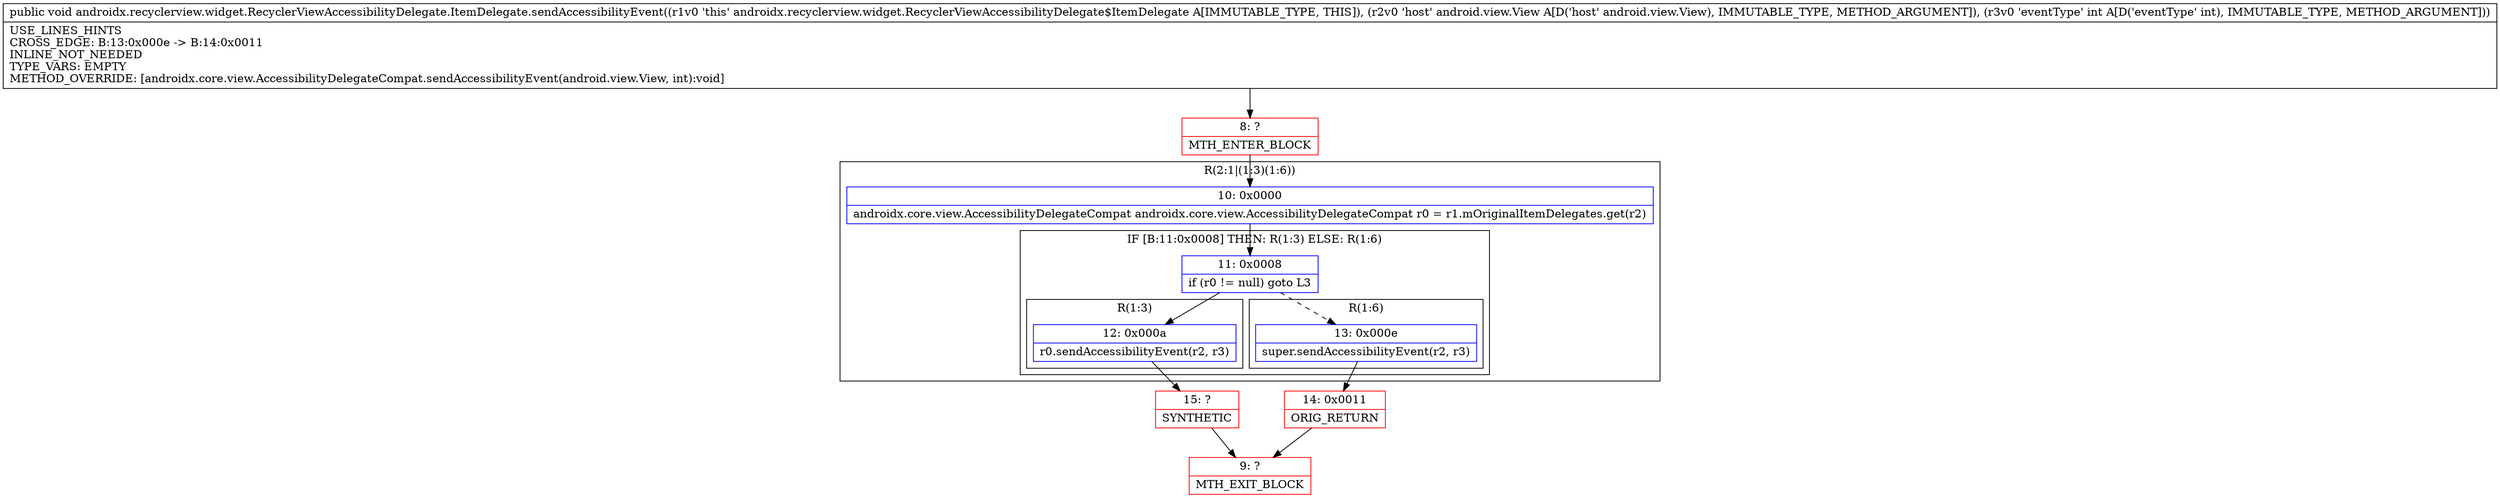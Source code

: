 digraph "CFG forandroidx.recyclerview.widget.RecyclerViewAccessibilityDelegate.ItemDelegate.sendAccessibilityEvent(Landroid\/view\/View;I)V" {
subgraph cluster_Region_1952568622 {
label = "R(2:1|(1:3)(1:6))";
node [shape=record,color=blue];
Node_10 [shape=record,label="{10\:\ 0x0000|androidx.core.view.AccessibilityDelegateCompat androidx.core.view.AccessibilityDelegateCompat r0 = r1.mOriginalItemDelegates.get(r2)\l}"];
subgraph cluster_IfRegion_2059306962 {
label = "IF [B:11:0x0008] THEN: R(1:3) ELSE: R(1:6)";
node [shape=record,color=blue];
Node_11 [shape=record,label="{11\:\ 0x0008|if (r0 != null) goto L3\l}"];
subgraph cluster_Region_527300982 {
label = "R(1:3)";
node [shape=record,color=blue];
Node_12 [shape=record,label="{12\:\ 0x000a|r0.sendAccessibilityEvent(r2, r3)\l}"];
}
subgraph cluster_Region_305132894 {
label = "R(1:6)";
node [shape=record,color=blue];
Node_13 [shape=record,label="{13\:\ 0x000e|super.sendAccessibilityEvent(r2, r3)\l}"];
}
}
}
Node_8 [shape=record,color=red,label="{8\:\ ?|MTH_ENTER_BLOCK\l}"];
Node_15 [shape=record,color=red,label="{15\:\ ?|SYNTHETIC\l}"];
Node_9 [shape=record,color=red,label="{9\:\ ?|MTH_EXIT_BLOCK\l}"];
Node_14 [shape=record,color=red,label="{14\:\ 0x0011|ORIG_RETURN\l}"];
MethodNode[shape=record,label="{public void androidx.recyclerview.widget.RecyclerViewAccessibilityDelegate.ItemDelegate.sendAccessibilityEvent((r1v0 'this' androidx.recyclerview.widget.RecyclerViewAccessibilityDelegate$ItemDelegate A[IMMUTABLE_TYPE, THIS]), (r2v0 'host' android.view.View A[D('host' android.view.View), IMMUTABLE_TYPE, METHOD_ARGUMENT]), (r3v0 'eventType' int A[D('eventType' int), IMMUTABLE_TYPE, METHOD_ARGUMENT]))  | USE_LINES_HINTS\lCROSS_EDGE: B:13:0x000e \-\> B:14:0x0011\lINLINE_NOT_NEEDED\lTYPE_VARS: EMPTY\lMETHOD_OVERRIDE: [androidx.core.view.AccessibilityDelegateCompat.sendAccessibilityEvent(android.view.View, int):void]\l}"];
MethodNode -> Node_8;Node_10 -> Node_11;
Node_11 -> Node_12;
Node_11 -> Node_13[style=dashed];
Node_12 -> Node_15;
Node_13 -> Node_14;
Node_8 -> Node_10;
Node_15 -> Node_9;
Node_14 -> Node_9;
}

